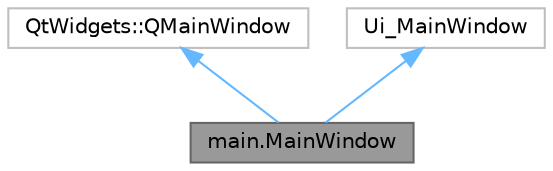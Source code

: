digraph "main.MainWindow"
{
 // LATEX_PDF_SIZE
  bgcolor="transparent";
  edge [fontname=Helvetica,fontsize=10,labelfontname=Helvetica,labelfontsize=10];
  node [fontname=Helvetica,fontsize=10,shape=box,height=0.2,width=0.4];
  Node1 [label="main.MainWindow",height=0.2,width=0.4,color="gray40", fillcolor="grey60", style="filled", fontcolor="black",tooltip="Main Window class Importing the UI file from calc.py."];
  Node2 -> Node1 [dir="back",color="steelblue1",style="solid"];
  Node2 [label="QtWidgets::QMainWindow",height=0.2,width=0.4,color="grey75", fillcolor="white", style="filled",tooltip=" "];
  Node3 -> Node1 [dir="back",color="steelblue1",style="solid"];
  Node3 [label="Ui_MainWindow",height=0.2,width=0.4,color="grey75", fillcolor="white", style="filled",tooltip=" "];
}
